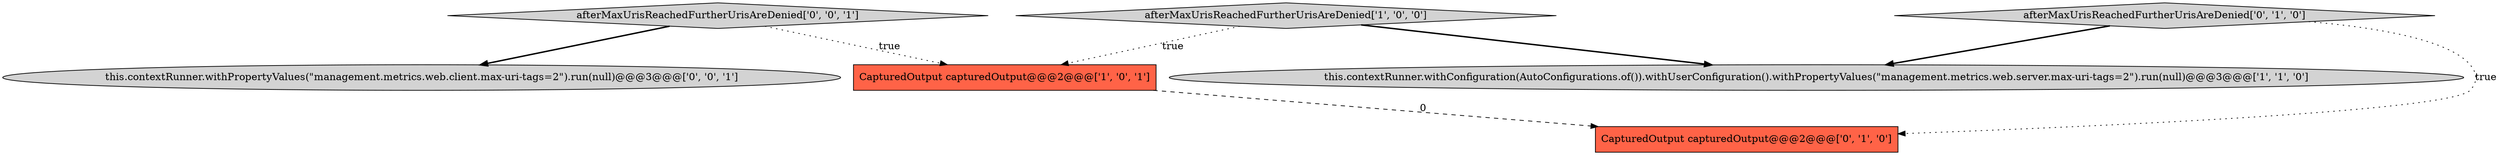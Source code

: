 digraph {
5 [style = filled, label = "afterMaxUrisReachedFurtherUrisAreDenied['0', '0', '1']", fillcolor = lightgray, shape = diamond image = "AAA0AAABBB3BBB"];
6 [style = filled, label = "this.contextRunner.withPropertyValues(\"management.metrics.web.client.max-uri-tags=2\").run(null)@@@3@@@['0', '0', '1']", fillcolor = lightgray, shape = ellipse image = "AAA0AAABBB3BBB"];
1 [style = filled, label = "this.contextRunner.withConfiguration(AutoConfigurations.of()).withUserConfiguration().withPropertyValues(\"management.metrics.web.server.max-uri-tags=2\").run(null)@@@3@@@['1', '1', '0']", fillcolor = lightgray, shape = ellipse image = "AAA0AAABBB1BBB"];
0 [style = filled, label = "CapturedOutput capturedOutput@@@2@@@['1', '0', '1']", fillcolor = tomato, shape = box image = "AAA0AAABBB1BBB"];
2 [style = filled, label = "afterMaxUrisReachedFurtherUrisAreDenied['1', '0', '0']", fillcolor = lightgray, shape = diamond image = "AAA0AAABBB1BBB"];
4 [style = filled, label = "afterMaxUrisReachedFurtherUrisAreDenied['0', '1', '0']", fillcolor = lightgray, shape = diamond image = "AAA0AAABBB2BBB"];
3 [style = filled, label = "CapturedOutput capturedOutput@@@2@@@['0', '1', '0']", fillcolor = tomato, shape = box image = "AAA1AAABBB2BBB"];
4->1 [style = bold, label=""];
2->0 [style = dotted, label="true"];
5->0 [style = dotted, label="true"];
4->3 [style = dotted, label="true"];
5->6 [style = bold, label=""];
0->3 [style = dashed, label="0"];
2->1 [style = bold, label=""];
}

